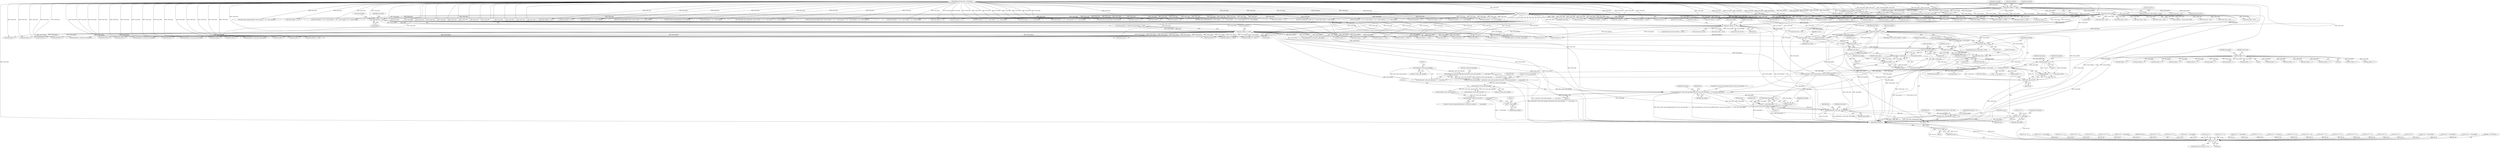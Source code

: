 digraph "0_wildmidi_660b513d99bced8783a4a5984ac2f742c74ebbdd_4@array" {
"1000539" [label="(Call,memcpy(&mdi->extra_info.copyright[strlen(mdi->extra_info.copyright) + 1], event_data, tmp_length))"];
"1000548" [label="(Call,strlen(mdi->extra_info.copyright))"];
"1000515" [label="(Call,mdi->extra_info.copyright = realloc(mdi->extra_info.copyright,(strlen(mdi->extra_info.copyright) + 1 + tmp_length + 1)))"];
"1000521" [label="(Call,realloc(mdi->extra_info.copyright,(strlen(mdi->extra_info.copyright) + 1 + tmp_length + 1)))"];
"1000528" [label="(Call,strlen(mdi->extra_info.copyright))"];
"1000494" [label="(Call,tmp_length = (tmp_length << 7) + (*event_data & 0x7f))"];
"1000497" [label="(Call,tmp_length << 7)"];
"1000476" [label="(Call,tmp_length = (tmp_length << 7) + (*event_data & 0x7f))"];
"1000479" [label="(Call,tmp_length << 7)"];
"1000353" [label="(Call,tmp_length = 0)"];
"1000482" [label="(Call,*event_data & 0x7f)"];
"1000458" [label="(Call,event_data[0] == 0x02)"];
"1000187" [label="(Call,event_data++)"];
"1000171" [label="(Call,event_data[0] >= 0x80)"];
"1000143" [label="(MethodParameterIn,uint8_t * event_data)"];
"1000179" [label="(Call,*event_data & 0xf0)"];
"1000385" [label="(Call,event_data[0] == 0x01)"];
"1000358" [label="(Call,event_data[0] == 0x00)"];
"1000490" [label="(Call,*event_data > 0x7f)"];
"1000469" [label="(Call,*event_data > 0x7f)"];
"1000500" [label="(Call,*event_data & 0x7f)"];
"1000363" [label="(Call,event_data[1] == 0x02)"];
"1000504" [label="(Call,event_data++)"];
"1000464" [label="(Call,event_data++)"];
"1000486" [label="(Call,event_data++)"];
"1000564" [label="(Call,strlen(mdi->extra_info.copyright) + 1 + tmp_length)"];
"1000571" [label="(Call,1 + tmp_length)"];
"1000620" [label="(Call,malloc(tmp_length + 1))"];
"1000618" [label="(Call,text = malloc(tmp_length + 1))"];
"1000624" [label="(Call,memcpy(text, event_data, tmp_length))"];
"1000633" [label="(Call,midi_setup_copyright(mdi, text))"];
"1000636" [label="(Call,ret_cnt += tmp_length)"];
"1001539" [label="(Call,ret_cnt == 0)"];
"1001548" [label="(Return,return ret_cnt;)"];
"1000621" [label="(Call,tmp_length + 1)"];
"1000147" [label="(Call,ret_cnt = 0)"];
"1000312" [label="(Call,event_data++)"];
"1001186" [label="(Call,(event_data[4] << 8) + event_data[5])"];
"1000468" [label="(ControlStructure,if (*event_data > 0x7f))"];
"1000571" [label="(Call,1 + tmp_length)"];
"1000474" [label="(ControlStructure,do)"];
"1000634" [label="(Identifier,mdi)"];
"1000142" [label="(MethodParameterIn,struct _mdi *mdi)"];
"1000808" [label="(Call,tmp_length << 7)"];
"1000465" [label="(Identifier,event_data)"];
"1000475" [label="(Block,)"];
"1001181" [label="(Call,event_data[3] << 16)"];
"1000630" [label="(Identifier,text)"];
"1000145" [label="(Block,)"];
"1000358" [label="(Call,event_data[0] == 0x00)"];
"1000555" [label="(Identifier,event_data)"];
"1001138" [label="(Call,mdi->events[mdi->events_size - 1].event_data.channel = event_data[2])"];
"1001292" [label="(Call,*event_data > 0x7f)"];
"1000369" [label="(Call,midi_setup_sequenceno(mdi, ((event_data[2] << 8) + event_data[3])))"];
"1000548" [label="(Call,strlen(mdi->extra_info.copyright))"];
"1000888" [label="(Call,event_data++)"];
"1000354" [label="(Identifier,tmp_length)"];
"1000798" [label="(Call,*event_data > 0x7f)"];
"1000480" [label="(Identifier,tmp_length)"];
"1001001" [label="(Call,ret_cnt += tmp_length)"];
"1000627" [label="(Identifier,tmp_length)"];
"1001175" [label="(Call,event_data[2] << 24)"];
"1000972" [label="(Call,tmp_length << 7)"];
"1000417" [label="(Call,*event_data > 0x7f)"];
"1000409" [label="(Call,*event_data & 0x7f)"];
"1001117" [label="(Call,(event_data[3] << 24) + (event_data[4] << 16) + (event_data[5] << 8) + event_data[6])"];
"1001233" [label="(Call,*event_data > 0x7f)"];
"1000367" [label="(Literal,0x02)"];
"1001538" [label="(ControlStructure,if (ret_cnt == 0))"];
"1001155" [label="(Call,ret_cnt += 7)"];
"1000464" [label="(Call,event_data++)"];
"1000561" [label="(Identifier,mdi)"];
"1001327" [label="(Call,event_data++)"];
"1000389" [label="(Literal,0x01)"];
"1000363" [label="(Call,event_data[1] == 0x02)"];
"1000504" [label="(Call,event_data++)"];
"1000360" [label="(Identifier,event_data)"];
"1000498" [label="(Identifier,tmp_length)"];
"1000392" [label="(Identifier,event_data)"];
"1000534" [label="(Call,1 + tmp_length + 1)"];
"1001084" [label="(Call,event_data[2] << 16)"];
"1000470" [label="(Call,*event_data)"];
"1000495" [label="(Identifier,tmp_length)"];
"1001118" [label="(Call,event_data[3] << 24)"];
"1000866" [label="(Call,event_data++)"];
"1000572" [label="(Literal,1)"];
"1000170" [label="(ControlStructure,if (event_data[0] >= 0x80))"];
"1000195" [label="(Identifier,command)"];
"1000224" [label="(Call,ret_cnt += 2)"];
"1000458" [label="(Call,event_data[0] == 0x02)"];
"1000501" [label="(Call,*event_data)"];
"1000529" [label="(Call,mdi->extra_info.copyright)"];
"1000770" [label="(Call,memcpy(text, event_data, tmp_length))"];
"1001311" [label="(Call,ret_cnt++)"];
"1001070" [label="(Call,event_data[0] == 0x51)"];
"1000271" [label="(Call,ret_cnt += 2)"];
"1001214" [label="(Call,(event_data[2] << 8) + event_data[3])"];
"1001270" [label="(Call,ret_cnt += tmp_length)"];
"1000462" [label="(Literal,0x02)"];
"1000793" [label="(Call,event_data++)"];
"1000547" [label="(Call,strlen(mdi->extra_info.copyright) + 1)"];
"1000598" [label="(Call,tmp_length + 1)"];
"1000620" [label="(Call,malloc(tmp_length + 1))"];
"1000906" [label="(Call,event_data++)"];
"1000714" [label="(Call,event_data[0] == 0x04)"];
"1000669" [label="(Call,event_data++)"];
"1001212" [label="(Call,midi_setup_keysignature(mdi, ((event_data[2] << 8) + event_data[3])))"];
"1000284" [label="(Call,event_data++)"];
"1001541" [label="(Literal,0)"];
"1000944" [label="(Call,*event_data > 0x7f)"];
"1001166" [label="(Call,event_data[1] == 0x04)"];
"1000483" [label="(Call,*event_data)"];
"1000493" [label="(Literal,0x7f)"];
"1000503" [label="(Literal,0x7f)"];
"1001540" [label="(Identifier,ret_cnt)"];
"1001018" [label="(Call,midi_setup_channelprefix(mdi, event_data[2]))"];
"1000342" [label="(Call,ret_cnt += 2)"];
"1000815" [label="(Call,event_data++)"];
"1000535" [label="(Literal,1)"];
"1000485" [label="(Literal,0x7f)"];
"1000643" [label="(Identifier,event_data)"];
"1000396" [label="(Call,*event_data > 0x7f)"];
"1001034" [label="(Call,event_data[1] == 0x01)"];
"1000635" [label="(Identifier,text)"];
"1000291" [label="(Call,ret_cnt += 2)"];
"1001539" [label="(Call,ret_cnt == 0)"];
"1000424" [label="(Call,tmp_length << 7)"];
"1000916" [label="(Call,memcpy(text, event_data, tmp_length))"];
"1001081" [label="(Call,_WM_midi_setup_tempo(mdi, ((event_data[2] << 16) + (event_data[3] << 8) + event_data[4])))"];
"1000506" [label="(Call,ret_cnt++)"];
"1000680" [label="(Call,tmp_length << 7)"];
"1000180" [label="(Call,*event_data)"];
"1000539" [label="(Call,memcpy(&mdi->extra_info.copyright[strlen(mdi->extra_info.copyright) + 1], event_data, tmp_length))"];
"1001172" [label="(Call,midi_setup_timesignature(mdi, ((event_data[2] << 24) + (event_data[3] << 16) + (event_data[4] << 8) + event_data[5])))"];
"1000460" [label="(Identifier,event_data)"];
"1000484" [label="(Identifier,event_data)"];
"1000359" [label="(Call,event_data[0])"];
"1000362" [label="(Literal,0x00)"];
"1000709" [label="(Call,ret_cnt += tmp_length)"];
"1000481" [label="(Literal,7)"];
"1001075" [label="(Call,event_data[1] == 0x03)"];
"1000482" [label="(Call,*event_data & 0x7f)"];
"1001123" [label="(Call,(event_data[4] << 16) + (event_data[5] << 8) + event_data[6])"];
"1000244" [label="(Call,event_data++)"];
"1000742" [label="(Call,event_data++)"];
"1000305" [label="(Call,ret_cnt++)"];
"1000251" [label="(Call,ret_cnt += 2)"];
"1000989" [label="(Call,memcpy(text, event_data, tmp_length))"];
"1000499" [label="(Literal,7)"];
"1001313" [label="(Call,*event_data > 0x7f)"];
"1000549" [label="(Call,mdi->extra_info.copyright)"];
"1000279" [label="(Call,event_data++)"];
"1000522" [label="(Call,mdi->extra_info.copyright)"];
"1001215" [label="(Call,event_data[2] << 8)"];
"1000179" [label="(Call,*event_data & 0xf0)"];
"1000652" [label="(Call,*event_data > 0x7f)"];
"1000230" [label="(Call,event_data[1] == 0)"];
"1001083" [label="(Call,(event_data[2] << 16) + (event_data[3] << 8) + event_data[4])"];
"1000469" [label="(Call,*event_data > 0x7f)"];
"1001305" [label="(Call,*event_data & 0x7F)"];
"1000177" [label="(Call,command = *event_data & 0xf0)"];
"1000725" [label="(Call,*event_data > 0x7f)"];
"1000217" [label="(Call,event_data++)"];
"1000662" [label="(Call,tmp_length << 7)"];
"1000899" [label="(Call,tmp_length << 7)"];
"1000453" [label="(Call,ret_cnt += tmp_length)"];
"1001250" [label="(Call,event_data++)"];
"1000371" [label="(Call,(event_data[2] << 8) + event_data[3])"];
"1001323" [label="(Call,*event_data & 0x7F)"];
"1000487" [label="(Identifier,event_data)"];
"1001007" [label="(Call,event_data[0] == 0x20)"];
"1000299" [label="(Call,event_data++)"];
"1001161" [label="(Call,event_data[0] == 0x58)"];
"1000497" [label="(Call,tmp_length << 7)"];
"1001098" [label="(Call,ret_cnt += 5)"];
"1000626" [label="(Identifier,event_data)"];
"1000565" [label="(Call,strlen(mdi->extra_info.copyright))"];
"1000490" [label="(Call,*event_data > 0x7f)"];
"1000385" [label="(Call,event_data[0] == 0x01)"];
"1001040" [label="(Call,midi_setup_portprefix(mdi, event_data[2]))"];
"1000391" [label="(Call,event_data++)"];
"1001519" [label="(Call,ret_cnt += sysex_len)"];
"1001045" [label="(Call,ret_cnt += 3)"];
"1000521" [label="(Call,realloc(mdi->extra_info.copyright,(strlen(mdi->extra_info.copyright) + 1 + tmp_length + 1)))"];
"1000507" [label="(Identifier,ret_cnt)"];
"1000372" [label="(Call,event_data[2] << 8)"];
"1000540" [label="(Call,&mdi->extra_info.copyright[strlen(mdi->extra_info.copyright) + 1])"];
"1001201" [label="(Call,event_data[0] == 0x59)"];
"1000628" [label="(Call,text[tmp_length] = '\0')"];
"1000351" [label="(Block,)"];
"1001104" [label="(Call,event_data[0] == 0x54)"];
"1000239" [label="(Call,event_data++)"];
"1000641" [label="(Call,event_data[0] == 0x03)"];
"1000384" [label="(ControlStructure,if (event_data[0] == 0x01))"];
"1000386" [label="(Call,event_data[0])"];
"1000622" [label="(Identifier,tmp_length)"];
"1000564" [label="(Call,strlen(mdi->extra_info.copyright) + 1 + tmp_length)"];
"1000760" [label="(Call,event_data++)"];
"1000637" [label="(Identifier,ret_cnt)"];
"1001195" [label="(Call,ret_cnt += 6)"];
"1000505" [label="(Identifier,event_data)"];
"1000427" [label="(Call,*event_data & 0x7f)"];
"1001064" [label="(Call,ret_cnt += 2)"];
"1000623" [label="(Literal,1)"];
"1000459" [label="(Call,event_data[0])"];
"1001115" [label="(Call,midi_setup_smpteoffset(mdi, ((event_data[3] << 24) + (event_data[4] << 16) + (event_data[5] << 8) + event_data[6])))"];
"1000175" [label="(Literal,0x80)"];
"1001023" [label="(Call,ret_cnt += 3)"];
"1001124" [label="(Call,event_data[4] << 16)"];
"1000621" [label="(Call,tmp_length + 1)"];
"1001174" [label="(Call,(event_data[2] << 24) + (event_data[3] << 16) + (event_data[4] << 8) + event_data[5])"];
"1001243" [label="(Call,tmp_length << 7)"];
"1000558" [label="(Call,mdi->extra_info.copyright[strlen(mdi->extra_info.copyright) + 1 + tmp_length])"];
"1000636" [label="(Call,ret_cnt += tmp_length)"];
"1001012" [label="(Call,event_data[1] == 0x01)"];
"1000871" [label="(Call,*event_data > 0x7f)"];
"1001090" [label="(Call,event_data[3] << 8)"];
"1000477" [label="(Identifier,tmp_length)"];
"1001223" [label="(Call,ret_cnt += 4)"];
"1000357" [label="(Call,(event_data[0] == 0x00) && (event_data[1] == 0x02))"];
"1001206" [label="(Call,event_data[1] == 0x02)"];
"1000479" [label="(Call,tmp_length << 7)"];
"1000597" [label="(Call,malloc(tmp_length + 1))"];
"1000431" [label="(Call,event_data++)"];
"1000380" [label="(Call,ret_cnt += 4)"];
"1000182" [label="(Literal,0xf0)"];
"1001548" [label="(Return,return ret_cnt;)"];
"1001532" [label="(ControlStructure,break;)"];
"1000881" [label="(Call,tmp_length << 7)"];
"1001534" [label="(Call,ret_cnt = 0)"];
"1000514" [label="(Block,)"];
"1000259" [label="(Call,event_data++)"];
"1001109" [label="(Call,event_data[1] == 0x05)"];
"1000697" [label="(Call,memcpy(text, event_data, tmp_length))"];
"1000330" [label="(Call,event_data++)"];
"1001029" [label="(Call,event_data[0] == 0x21)"];
"1001550" [label="(MethodReturn,uint32_t)"];
"1000544" [label="(Identifier,mdi)"];
"1000954" [label="(Call,tmp_length << 7)"];
"1000494" [label="(Call,tmp_length = (tmp_length << 7) + (*event_data & 0x7f))"];
"1001342" [label="(Call,memcpy(sysex_store, event_data, sysex_len))"];
"1000365" [label="(Identifier,event_data)"];
"1001187" [label="(Call,event_data[4] << 8)"];
"1000735" [label="(Call,tmp_length << 7)"];
"1001051" [label="(Call,event_data[0] == 0x2F)"];
"1000601" [label="(Call,memcpy(mdi->extra_info.copyright, event_data, tmp_length))"];
"1000979" [label="(Call,event_data++)"];
"1001129" [label="(Call,(event_data[5] << 8) + event_data[6])"];
"1000496" [label="(Call,(tmp_length << 7) + (*event_data & 0x7f))"];
"1000186" [label="(Call,*event_data++)"];
"1000860" [label="(Call,event_data[0] == 0x06)"];
"1000638" [label="(Identifier,tmp_length)"];
"1000515" [label="(Call,mdi->extra_info.copyright = realloc(mdi->extra_info.copyright,(strlen(mdi->extra_info.copyright) + 1 + tmp_length + 1)))"];
"1000264" [label="(Call,event_data++)"];
"1000556" [label="(Identifier,tmp_length)"];
"1000178" [label="(Identifier,command)"];
"1000457" [label="(ControlStructure,if (event_data[0] == 0x02))"];
"1000190" [label="(Call,ret_cnt++)"];
"1000624" [label="(Call,memcpy(text, event_data, tmp_length))"];
"1000486" [label="(Call,event_data++)"];
"1000687" [label="(Call,event_data++)"];
"1000355" [label="(Literal,0)"];
"1000318" [label="(Call,ret_cnt++)"];
"1000536" [label="(Call,tmp_length + 1)"];
"1000720" [label="(Call,event_data++)"];
"1000855" [label="(Call,ret_cnt += tmp_length)"];
"1001261" [label="(Call,tmp_length << 7)"];
"1000554" [label="(Literal,1)"];
"1000463" [label="(Block,)"];
"1000826" [label="(Call,tmp_length << 7)"];
"1000528" [label="(Call,strlen(mdi->extra_info.copyright))"];
"1000787" [label="(Call,event_data[0] == 0x05)"];
"1000939" [label="(Call,event_data++)"];
"1001309" [label="(Call,event_data++)"];
"1000647" [label="(Call,event_data++)"];
"1000961" [label="(Call,event_data++)"];
"1001089" [label="(Call,(event_data[3] << 8) + event_data[4])"];
"1000143" [label="(MethodParameterIn,uint8_t * event_data)"];
"1000527" [label="(Call,strlen(mdi->extra_info.copyright) + 1 + tmp_length + 1)"];
"1000325" [label="(Call,event_data++)"];
"1000172" [label="(Call,event_data[0])"];
"1000441" [label="(Call,memcpy(text, event_data, tmp_length))"];
"1000625" [label="(Identifier,text)"];
"1000833" [label="(Call,event_data++)"];
"1000491" [label="(Call,*event_data)"];
"1000353" [label="(Call,tmp_length = 0)"];
"1000467" [label="(Identifier,ret_cnt)"];
"1000478" [label="(Call,(tmp_length << 7) + (*event_data & 0x7f))"];
"1000573" [label="(Identifier,tmp_length)"];
"1000633" [label="(Call,midi_setup_copyright(mdi, text))"];
"1001180" [label="(Call,(event_data[3] << 16) + (event_data[4] << 8) + event_data[5])"];
"1000782" [label="(Call,ret_cnt += tmp_length)"];
"1000928" [label="(Call,ret_cnt += tmp_length)"];
"1000406" [label="(Call,tmp_length << 7)"];
"1000933" [label="(Call,event_data[0] == 0x07)"];
"1001228" [label="(Call,event_data++)"];
"1000476" [label="(Call,tmp_length = (tmp_length << 7) + (*event_data & 0x7f))"];
"1000212" [label="(Call,event_data++)"];
"1000502" [label="(Identifier,event_data)"];
"1000364" [label="(Call,event_data[1])"];
"1001549" [label="(Identifier,ret_cnt)"];
"1000843" [label="(Call,memcpy(text, event_data, tmp_length))"];
"1000413" [label="(Call,event_data++)"];
"1000500" [label="(Call,*event_data & 0x7f)"];
"1000619" [label="(Identifier,text)"];
"1001543" [label="(Identifier,__FUNCTION__)"];
"1000516" [label="(Call,mdi->extra_info.copyright)"];
"1000188" [label="(Identifier,event_data)"];
"1001056" [label="(Call,event_data[1] == 0x00)"];
"1001130" [label="(Call,event_data[5] << 8)"];
"1000472" [label="(Literal,0x7f)"];
"1000753" [label="(Call,tmp_length << 7)"];
"1000618" [label="(Call,text = malloc(tmp_length + 1))"];
"1000187" [label="(Call,event_data++)"];
"1000171" [label="(Call,event_data[0] >= 0x80)"];
"1000489" [label="(Identifier,ret_cnt)"];
"1000539" -> "1000514"  [label="AST: "];
"1000539" -> "1000556"  [label="CFG: "];
"1000540" -> "1000539"  [label="AST: "];
"1000555" -> "1000539"  [label="AST: "];
"1000556" -> "1000539"  [label="AST: "];
"1000561" -> "1000539"  [label="CFG: "];
"1000539" -> "1001550"  [label="DDG: &mdi->extra_info.copyright[strlen(mdi->extra_info.copyright) + 1]"];
"1000539" -> "1001550"  [label="DDG: memcpy(&mdi->extra_info.copyright[strlen(mdi->extra_info.copyright) + 1], event_data, tmp_length)"];
"1000548" -> "1000539"  [label="DDG: mdi->extra_info.copyright"];
"1000458" -> "1000539"  [label="DDG: event_data[0]"];
"1000363" -> "1000539"  [label="DDG: event_data[1]"];
"1000504" -> "1000539"  [label="DDG: event_data"];
"1000143" -> "1000539"  [label="DDG: event_data"];
"1000494" -> "1000539"  [label="DDG: tmp_length"];
"1000539" -> "1000564"  [label="DDG: tmp_length"];
"1000539" -> "1000571"  [label="DDG: tmp_length"];
"1000539" -> "1000620"  [label="DDG: tmp_length"];
"1000539" -> "1000621"  [label="DDG: tmp_length"];
"1000539" -> "1000624"  [label="DDG: event_data"];
"1000539" -> "1000624"  [label="DDG: tmp_length"];
"1000548" -> "1000547"  [label="AST: "];
"1000548" -> "1000549"  [label="CFG: "];
"1000549" -> "1000548"  [label="AST: "];
"1000554" -> "1000548"  [label="CFG: "];
"1000548" -> "1000547"  [label="DDG: mdi->extra_info.copyright"];
"1000515" -> "1000548"  [label="DDG: mdi->extra_info.copyright"];
"1000548" -> "1000565"  [label="DDG: mdi->extra_info.copyright"];
"1000515" -> "1000514"  [label="AST: "];
"1000515" -> "1000521"  [label="CFG: "];
"1000516" -> "1000515"  [label="AST: "];
"1000521" -> "1000515"  [label="AST: "];
"1000544" -> "1000515"  [label="CFG: "];
"1000515" -> "1001550"  [label="DDG: realloc(mdi->extra_info.copyright,(strlen(mdi->extra_info.copyright) + 1 + tmp_length + 1))"];
"1000521" -> "1000515"  [label="DDG: mdi->extra_info.copyright"];
"1000521" -> "1000515"  [label="DDG: strlen(mdi->extra_info.copyright) + 1 + tmp_length + 1"];
"1000521" -> "1000527"  [label="CFG: "];
"1000522" -> "1000521"  [label="AST: "];
"1000527" -> "1000521"  [label="AST: "];
"1000521" -> "1001550"  [label="DDG: strlen(mdi->extra_info.copyright) + 1 + tmp_length + 1"];
"1000528" -> "1000521"  [label="DDG: mdi->extra_info.copyright"];
"1000494" -> "1000521"  [label="DDG: tmp_length"];
"1000528" -> "1000527"  [label="AST: "];
"1000528" -> "1000529"  [label="CFG: "];
"1000529" -> "1000528"  [label="AST: "];
"1000535" -> "1000528"  [label="CFG: "];
"1000528" -> "1000527"  [label="DDG: mdi->extra_info.copyright"];
"1000494" -> "1000463"  [label="AST: "];
"1000494" -> "1000496"  [label="CFG: "];
"1000495" -> "1000494"  [label="AST: "];
"1000496" -> "1000494"  [label="AST: "];
"1000505" -> "1000494"  [label="CFG: "];
"1000494" -> "1001550"  [label="DDG: (tmp_length << 7) + (*event_data & 0x7f)"];
"1000497" -> "1000494"  [label="DDG: tmp_length"];
"1000497" -> "1000494"  [label="DDG: 7"];
"1000500" -> "1000494"  [label="DDG: *event_data"];
"1000500" -> "1000494"  [label="DDG: 0x7f"];
"1000494" -> "1000527"  [label="DDG: tmp_length"];
"1000494" -> "1000534"  [label="DDG: tmp_length"];
"1000494" -> "1000536"  [label="DDG: tmp_length"];
"1000494" -> "1000597"  [label="DDG: tmp_length"];
"1000494" -> "1000598"  [label="DDG: tmp_length"];
"1000494" -> "1000601"  [label="DDG: tmp_length"];
"1000497" -> "1000496"  [label="AST: "];
"1000497" -> "1000499"  [label="CFG: "];
"1000498" -> "1000497"  [label="AST: "];
"1000499" -> "1000497"  [label="AST: "];
"1000502" -> "1000497"  [label="CFG: "];
"1000497" -> "1000496"  [label="DDG: tmp_length"];
"1000497" -> "1000496"  [label="DDG: 7"];
"1000476" -> "1000497"  [label="DDG: tmp_length"];
"1000353" -> "1000497"  [label="DDG: tmp_length"];
"1000476" -> "1000475"  [label="AST: "];
"1000476" -> "1000478"  [label="CFG: "];
"1000477" -> "1000476"  [label="AST: "];
"1000478" -> "1000476"  [label="AST: "];
"1000487" -> "1000476"  [label="CFG: "];
"1000479" -> "1000476"  [label="DDG: tmp_length"];
"1000479" -> "1000476"  [label="DDG: 7"];
"1000482" -> "1000476"  [label="DDG: *event_data"];
"1000482" -> "1000476"  [label="DDG: 0x7f"];
"1000476" -> "1000479"  [label="DDG: tmp_length"];
"1000479" -> "1000478"  [label="AST: "];
"1000479" -> "1000481"  [label="CFG: "];
"1000480" -> "1000479"  [label="AST: "];
"1000481" -> "1000479"  [label="AST: "];
"1000484" -> "1000479"  [label="CFG: "];
"1000479" -> "1000478"  [label="DDG: tmp_length"];
"1000479" -> "1000478"  [label="DDG: 7"];
"1000353" -> "1000479"  [label="DDG: tmp_length"];
"1000353" -> "1000351"  [label="AST: "];
"1000353" -> "1000355"  [label="CFG: "];
"1000354" -> "1000353"  [label="AST: "];
"1000355" -> "1000353"  [label="AST: "];
"1000360" -> "1000353"  [label="CFG: "];
"1000353" -> "1001550"  [label="DDG: tmp_length"];
"1000353" -> "1000406"  [label="DDG: tmp_length"];
"1000353" -> "1000424"  [label="DDG: tmp_length"];
"1000353" -> "1000662"  [label="DDG: tmp_length"];
"1000353" -> "1000680"  [label="DDG: tmp_length"];
"1000353" -> "1000735"  [label="DDG: tmp_length"];
"1000353" -> "1000753"  [label="DDG: tmp_length"];
"1000353" -> "1000808"  [label="DDG: tmp_length"];
"1000353" -> "1000826"  [label="DDG: tmp_length"];
"1000353" -> "1000881"  [label="DDG: tmp_length"];
"1000353" -> "1000899"  [label="DDG: tmp_length"];
"1000353" -> "1000954"  [label="DDG: tmp_length"];
"1000353" -> "1000972"  [label="DDG: tmp_length"];
"1000353" -> "1001243"  [label="DDG: tmp_length"];
"1000353" -> "1001261"  [label="DDG: tmp_length"];
"1000482" -> "1000478"  [label="AST: "];
"1000482" -> "1000485"  [label="CFG: "];
"1000483" -> "1000482"  [label="AST: "];
"1000485" -> "1000482"  [label="AST: "];
"1000478" -> "1000482"  [label="CFG: "];
"1000482" -> "1000478"  [label="DDG: *event_data"];
"1000482" -> "1000478"  [label="DDG: 0x7f"];
"1000458" -> "1000482"  [label="DDG: event_data[0]"];
"1000490" -> "1000482"  [label="DDG: *event_data"];
"1000469" -> "1000482"  [label="DDG: *event_data"];
"1000482" -> "1000490"  [label="DDG: *event_data"];
"1000458" -> "1000457"  [label="AST: "];
"1000458" -> "1000462"  [label="CFG: "];
"1000459" -> "1000458"  [label="AST: "];
"1000462" -> "1000458"  [label="AST: "];
"1000465" -> "1000458"  [label="CFG: "];
"1000643" -> "1000458"  [label="CFG: "];
"1000458" -> "1001550"  [label="DDG: event_data[0]"];
"1000458" -> "1001550"  [label="DDG: event_data[0] == 0x02"];
"1000187" -> "1000458"  [label="DDG: event_data"];
"1000179" -> "1000458"  [label="DDG: *event_data"];
"1000385" -> "1000458"  [label="DDG: event_data[0]"];
"1000143" -> "1000458"  [label="DDG: event_data"];
"1000458" -> "1000464"  [label="DDG: event_data[0]"];
"1000458" -> "1000469"  [label="DDG: event_data[0]"];
"1000458" -> "1000486"  [label="DDG: event_data[0]"];
"1000458" -> "1000490"  [label="DDG: event_data[0]"];
"1000458" -> "1000500"  [label="DDG: event_data[0]"];
"1000458" -> "1000504"  [label="DDG: event_data[0]"];
"1000458" -> "1000601"  [label="DDG: event_data[0]"];
"1000458" -> "1000624"  [label="DDG: event_data[0]"];
"1000458" -> "1000641"  [label="DDG: event_data[0]"];
"1000187" -> "1000186"  [label="AST: "];
"1000187" -> "1000188"  [label="CFG: "];
"1000188" -> "1000187"  [label="AST: "];
"1000186" -> "1000187"  [label="CFG: "];
"1000187" -> "1001550"  [label="DDG: event_data"];
"1000171" -> "1000187"  [label="DDG: event_data[0]"];
"1000143" -> "1000187"  [label="DDG: event_data"];
"1000187" -> "1000212"  [label="DDG: event_data"];
"1000187" -> "1000230"  [label="DDG: event_data"];
"1000187" -> "1000239"  [label="DDG: event_data"];
"1000187" -> "1000259"  [label="DDG: event_data"];
"1000187" -> "1000279"  [label="DDG: event_data"];
"1000187" -> "1000299"  [label="DDG: event_data"];
"1000187" -> "1000312"  [label="DDG: event_data"];
"1000187" -> "1000325"  [label="DDG: event_data"];
"1000187" -> "1000358"  [label="DDG: event_data"];
"1000187" -> "1000363"  [label="DDG: event_data"];
"1000187" -> "1000369"  [label="DDG: event_data"];
"1000187" -> "1000372"  [label="DDG: event_data"];
"1000187" -> "1000371"  [label="DDG: event_data"];
"1000187" -> "1000385"  [label="DDG: event_data"];
"1000187" -> "1000391"  [label="DDG: event_data"];
"1000187" -> "1000464"  [label="DDG: event_data"];
"1000187" -> "1000641"  [label="DDG: event_data"];
"1000187" -> "1000647"  [label="DDG: event_data"];
"1000187" -> "1000714"  [label="DDG: event_data"];
"1000187" -> "1000720"  [label="DDG: event_data"];
"1000187" -> "1000787"  [label="DDG: event_data"];
"1000187" -> "1000793"  [label="DDG: event_data"];
"1000187" -> "1000860"  [label="DDG: event_data"];
"1000187" -> "1000866"  [label="DDG: event_data"];
"1000187" -> "1000933"  [label="DDG: event_data"];
"1000187" -> "1000939"  [label="DDG: event_data"];
"1000187" -> "1001007"  [label="DDG: event_data"];
"1000187" -> "1001012"  [label="DDG: event_data"];
"1000187" -> "1001018"  [label="DDG: event_data"];
"1000187" -> "1001029"  [label="DDG: event_data"];
"1000187" -> "1001034"  [label="DDG: event_data"];
"1000187" -> "1001040"  [label="DDG: event_data"];
"1000187" -> "1001051"  [label="DDG: event_data"];
"1000187" -> "1001056"  [label="DDG: event_data"];
"1000187" -> "1001070"  [label="DDG: event_data"];
"1000187" -> "1001075"  [label="DDG: event_data"];
"1000187" -> "1001081"  [label="DDG: event_data"];
"1000187" -> "1001084"  [label="DDG: event_data"];
"1000187" -> "1001083"  [label="DDG: event_data"];
"1000187" -> "1001090"  [label="DDG: event_data"];
"1000187" -> "1001089"  [label="DDG: event_data"];
"1000187" -> "1001104"  [label="DDG: event_data"];
"1000187" -> "1001109"  [label="DDG: event_data"];
"1000187" -> "1001115"  [label="DDG: event_data"];
"1000187" -> "1001118"  [label="DDG: event_data"];
"1000187" -> "1001117"  [label="DDG: event_data"];
"1000187" -> "1001124"  [label="DDG: event_data"];
"1000187" -> "1001123"  [label="DDG: event_data"];
"1000187" -> "1001130"  [label="DDG: event_data"];
"1000187" -> "1001129"  [label="DDG: event_data"];
"1000187" -> "1001138"  [label="DDG: event_data"];
"1000187" -> "1001161"  [label="DDG: event_data"];
"1000187" -> "1001166"  [label="DDG: event_data"];
"1000187" -> "1001172"  [label="DDG: event_data"];
"1000187" -> "1001175"  [label="DDG: event_data"];
"1000187" -> "1001174"  [label="DDG: event_data"];
"1000187" -> "1001181"  [label="DDG: event_data"];
"1000187" -> "1001180"  [label="DDG: event_data"];
"1000187" -> "1001187"  [label="DDG: event_data"];
"1000187" -> "1001186"  [label="DDG: event_data"];
"1000187" -> "1001201"  [label="DDG: event_data"];
"1000187" -> "1001206"  [label="DDG: event_data"];
"1000187" -> "1001212"  [label="DDG: event_data"];
"1000187" -> "1001215"  [label="DDG: event_data"];
"1000187" -> "1001214"  [label="DDG: event_data"];
"1000187" -> "1001228"  [label="DDG: event_data"];
"1000187" -> "1001309"  [label="DDG: event_data"];
"1000187" -> "1001327"  [label="DDG: event_data"];
"1000171" -> "1000170"  [label="AST: "];
"1000171" -> "1000175"  [label="CFG: "];
"1000172" -> "1000171"  [label="AST: "];
"1000175" -> "1000171"  [label="AST: "];
"1000178" -> "1000171"  [label="CFG: "];
"1000195" -> "1000171"  [label="CFG: "];
"1000171" -> "1001550"  [label="DDG: event_data[0]"];
"1000171" -> "1001550"  [label="DDG: event_data[0] >= 0x80"];
"1000143" -> "1000171"  [label="DDG: event_data"];
"1000171" -> "1000179"  [label="DDG: event_data[0]"];
"1000171" -> "1000212"  [label="DDG: event_data[0]"];
"1000171" -> "1000217"  [label="DDG: event_data[0]"];
"1000171" -> "1000239"  [label="DDG: event_data[0]"];
"1000171" -> "1000244"  [label="DDG: event_data[0]"];
"1000171" -> "1000259"  [label="DDG: event_data[0]"];
"1000171" -> "1000264"  [label="DDG: event_data[0]"];
"1000171" -> "1000279"  [label="DDG: event_data[0]"];
"1000171" -> "1000284"  [label="DDG: event_data[0]"];
"1000171" -> "1000299"  [label="DDG: event_data[0]"];
"1000171" -> "1000312"  [label="DDG: event_data[0]"];
"1000171" -> "1000325"  [label="DDG: event_data[0]"];
"1000171" -> "1000330"  [label="DDG: event_data[0]"];
"1000171" -> "1000358"  [label="DDG: event_data[0]"];
"1000171" -> "1001292"  [label="DDG: event_data[0]"];
"1000171" -> "1001305"  [label="DDG: event_data[0]"];
"1000171" -> "1001309"  [label="DDG: event_data[0]"];
"1000171" -> "1001313"  [label="DDG: event_data[0]"];
"1000171" -> "1001323"  [label="DDG: event_data[0]"];
"1000171" -> "1001327"  [label="DDG: event_data[0]"];
"1000171" -> "1001342"  [label="DDG: event_data[0]"];
"1000143" -> "1000141"  [label="AST: "];
"1000143" -> "1001550"  [label="DDG: event_data"];
"1000143" -> "1000212"  [label="DDG: event_data"];
"1000143" -> "1000217"  [label="DDG: event_data"];
"1000143" -> "1000230"  [label="DDG: event_data"];
"1000143" -> "1000239"  [label="DDG: event_data"];
"1000143" -> "1000244"  [label="DDG: event_data"];
"1000143" -> "1000259"  [label="DDG: event_data"];
"1000143" -> "1000264"  [label="DDG: event_data"];
"1000143" -> "1000279"  [label="DDG: event_data"];
"1000143" -> "1000284"  [label="DDG: event_data"];
"1000143" -> "1000299"  [label="DDG: event_data"];
"1000143" -> "1000312"  [label="DDG: event_data"];
"1000143" -> "1000325"  [label="DDG: event_data"];
"1000143" -> "1000330"  [label="DDG: event_data"];
"1000143" -> "1000358"  [label="DDG: event_data"];
"1000143" -> "1000363"  [label="DDG: event_data"];
"1000143" -> "1000369"  [label="DDG: event_data"];
"1000143" -> "1000372"  [label="DDG: event_data"];
"1000143" -> "1000371"  [label="DDG: event_data"];
"1000143" -> "1000385"  [label="DDG: event_data"];
"1000143" -> "1000391"  [label="DDG: event_data"];
"1000143" -> "1000413"  [label="DDG: event_data"];
"1000143" -> "1000431"  [label="DDG: event_data"];
"1000143" -> "1000441"  [label="DDG: event_data"];
"1000143" -> "1000464"  [label="DDG: event_data"];
"1000143" -> "1000486"  [label="DDG: event_data"];
"1000143" -> "1000504"  [label="DDG: event_data"];
"1000143" -> "1000601"  [label="DDG: event_data"];
"1000143" -> "1000624"  [label="DDG: event_data"];
"1000143" -> "1000641"  [label="DDG: event_data"];
"1000143" -> "1000647"  [label="DDG: event_data"];
"1000143" -> "1000669"  [label="DDG: event_data"];
"1000143" -> "1000687"  [label="DDG: event_data"];
"1000143" -> "1000697"  [label="DDG: event_data"];
"1000143" -> "1000714"  [label="DDG: event_data"];
"1000143" -> "1000720"  [label="DDG: event_data"];
"1000143" -> "1000742"  [label="DDG: event_data"];
"1000143" -> "1000760"  [label="DDG: event_data"];
"1000143" -> "1000770"  [label="DDG: event_data"];
"1000143" -> "1000787"  [label="DDG: event_data"];
"1000143" -> "1000793"  [label="DDG: event_data"];
"1000143" -> "1000815"  [label="DDG: event_data"];
"1000143" -> "1000833"  [label="DDG: event_data"];
"1000143" -> "1000843"  [label="DDG: event_data"];
"1000143" -> "1000860"  [label="DDG: event_data"];
"1000143" -> "1000866"  [label="DDG: event_data"];
"1000143" -> "1000888"  [label="DDG: event_data"];
"1000143" -> "1000906"  [label="DDG: event_data"];
"1000143" -> "1000916"  [label="DDG: event_data"];
"1000143" -> "1000933"  [label="DDG: event_data"];
"1000143" -> "1000939"  [label="DDG: event_data"];
"1000143" -> "1000961"  [label="DDG: event_data"];
"1000143" -> "1000979"  [label="DDG: event_data"];
"1000143" -> "1000989"  [label="DDG: event_data"];
"1000143" -> "1001007"  [label="DDG: event_data"];
"1000143" -> "1001012"  [label="DDG: event_data"];
"1000143" -> "1001018"  [label="DDG: event_data"];
"1000143" -> "1001029"  [label="DDG: event_data"];
"1000143" -> "1001034"  [label="DDG: event_data"];
"1000143" -> "1001040"  [label="DDG: event_data"];
"1000143" -> "1001051"  [label="DDG: event_data"];
"1000143" -> "1001056"  [label="DDG: event_data"];
"1000143" -> "1001070"  [label="DDG: event_data"];
"1000143" -> "1001075"  [label="DDG: event_data"];
"1000143" -> "1001081"  [label="DDG: event_data"];
"1000143" -> "1001084"  [label="DDG: event_data"];
"1000143" -> "1001083"  [label="DDG: event_data"];
"1000143" -> "1001090"  [label="DDG: event_data"];
"1000143" -> "1001089"  [label="DDG: event_data"];
"1000143" -> "1001104"  [label="DDG: event_data"];
"1000143" -> "1001109"  [label="DDG: event_data"];
"1000143" -> "1001115"  [label="DDG: event_data"];
"1000143" -> "1001118"  [label="DDG: event_data"];
"1000143" -> "1001117"  [label="DDG: event_data"];
"1000143" -> "1001124"  [label="DDG: event_data"];
"1000143" -> "1001123"  [label="DDG: event_data"];
"1000143" -> "1001130"  [label="DDG: event_data"];
"1000143" -> "1001129"  [label="DDG: event_data"];
"1000143" -> "1001138"  [label="DDG: event_data"];
"1000143" -> "1001161"  [label="DDG: event_data"];
"1000143" -> "1001166"  [label="DDG: event_data"];
"1000143" -> "1001172"  [label="DDG: event_data"];
"1000143" -> "1001175"  [label="DDG: event_data"];
"1000143" -> "1001174"  [label="DDG: event_data"];
"1000143" -> "1001181"  [label="DDG: event_data"];
"1000143" -> "1001180"  [label="DDG: event_data"];
"1000143" -> "1001187"  [label="DDG: event_data"];
"1000143" -> "1001186"  [label="DDG: event_data"];
"1000143" -> "1001201"  [label="DDG: event_data"];
"1000143" -> "1001206"  [label="DDG: event_data"];
"1000143" -> "1001212"  [label="DDG: event_data"];
"1000143" -> "1001215"  [label="DDG: event_data"];
"1000143" -> "1001214"  [label="DDG: event_data"];
"1000143" -> "1001228"  [label="DDG: event_data"];
"1000143" -> "1001250"  [label="DDG: event_data"];
"1000143" -> "1001309"  [label="DDG: event_data"];
"1000143" -> "1001327"  [label="DDG: event_data"];
"1000143" -> "1001342"  [label="DDG: event_data"];
"1000179" -> "1000177"  [label="AST: "];
"1000179" -> "1000182"  [label="CFG: "];
"1000180" -> "1000179"  [label="AST: "];
"1000182" -> "1000179"  [label="AST: "];
"1000177" -> "1000179"  [label="CFG: "];
"1000179" -> "1001550"  [label="DDG: *event_data"];
"1000179" -> "1000177"  [label="DDG: *event_data"];
"1000179" -> "1000177"  [label="DDG: 0xf0"];
"1000179" -> "1000358"  [label="DDG: *event_data"];
"1000179" -> "1000385"  [label="DDG: *event_data"];
"1000179" -> "1000396"  [label="DDG: *event_data"];
"1000179" -> "1000469"  [label="DDG: *event_data"];
"1000179" -> "1000641"  [label="DDG: *event_data"];
"1000179" -> "1000652"  [label="DDG: *event_data"];
"1000179" -> "1000714"  [label="DDG: *event_data"];
"1000179" -> "1000725"  [label="DDG: *event_data"];
"1000179" -> "1000787"  [label="DDG: *event_data"];
"1000179" -> "1000798"  [label="DDG: *event_data"];
"1000179" -> "1000860"  [label="DDG: *event_data"];
"1000179" -> "1000871"  [label="DDG: *event_data"];
"1000179" -> "1000933"  [label="DDG: *event_data"];
"1000179" -> "1000944"  [label="DDG: *event_data"];
"1000179" -> "1001007"  [label="DDG: *event_data"];
"1000179" -> "1001029"  [label="DDG: *event_data"];
"1000179" -> "1001051"  [label="DDG: *event_data"];
"1000179" -> "1001070"  [label="DDG: *event_data"];
"1000179" -> "1001104"  [label="DDG: *event_data"];
"1000179" -> "1001161"  [label="DDG: *event_data"];
"1000179" -> "1001201"  [label="DDG: *event_data"];
"1000179" -> "1001233"  [label="DDG: *event_data"];
"1000179" -> "1001292"  [label="DDG: *event_data"];
"1000385" -> "1000384"  [label="AST: "];
"1000385" -> "1000389"  [label="CFG: "];
"1000386" -> "1000385"  [label="AST: "];
"1000389" -> "1000385"  [label="AST: "];
"1000392" -> "1000385"  [label="CFG: "];
"1000460" -> "1000385"  [label="CFG: "];
"1000385" -> "1001550"  [label="DDG: event_data[0]"];
"1000385" -> "1001550"  [label="DDG: event_data[0] == 0x01"];
"1000358" -> "1000385"  [label="DDG: event_data[0]"];
"1000385" -> "1000391"  [label="DDG: event_data[0]"];
"1000385" -> "1000396"  [label="DDG: event_data[0]"];
"1000385" -> "1000409"  [label="DDG: event_data[0]"];
"1000385" -> "1000413"  [label="DDG: event_data[0]"];
"1000385" -> "1000417"  [label="DDG: event_data[0]"];
"1000385" -> "1000427"  [label="DDG: event_data[0]"];
"1000385" -> "1000431"  [label="DDG: event_data[0]"];
"1000385" -> "1000441"  [label="DDG: event_data[0]"];
"1000358" -> "1000357"  [label="AST: "];
"1000358" -> "1000362"  [label="CFG: "];
"1000359" -> "1000358"  [label="AST: "];
"1000362" -> "1000358"  [label="AST: "];
"1000365" -> "1000358"  [label="CFG: "];
"1000357" -> "1000358"  [label="CFG: "];
"1000358" -> "1001550"  [label="DDG: event_data[0]"];
"1000358" -> "1000357"  [label="DDG: event_data[0]"];
"1000358" -> "1000357"  [label="DDG: 0x00"];
"1000490" -> "1000474"  [label="AST: "];
"1000490" -> "1000493"  [label="CFG: "];
"1000491" -> "1000490"  [label="AST: "];
"1000493" -> "1000490"  [label="AST: "];
"1000477" -> "1000490"  [label="CFG: "];
"1000495" -> "1000490"  [label="CFG: "];
"1000490" -> "1001550"  [label="DDG: *event_data > 0x7f"];
"1000490" -> "1000500"  [label="DDG: *event_data"];
"1000469" -> "1000468"  [label="AST: "];
"1000469" -> "1000472"  [label="CFG: "];
"1000470" -> "1000469"  [label="AST: "];
"1000472" -> "1000469"  [label="AST: "];
"1000477" -> "1000469"  [label="CFG: "];
"1000495" -> "1000469"  [label="CFG: "];
"1000469" -> "1001550"  [label="DDG: *event_data > 0x7f"];
"1000469" -> "1000500"  [label="DDG: *event_data"];
"1000500" -> "1000496"  [label="AST: "];
"1000500" -> "1000503"  [label="CFG: "];
"1000501" -> "1000500"  [label="AST: "];
"1000503" -> "1000500"  [label="AST: "];
"1000496" -> "1000500"  [label="CFG: "];
"1000500" -> "1001550"  [label="DDG: *event_data"];
"1000500" -> "1000496"  [label="DDG: *event_data"];
"1000500" -> "1000496"  [label="DDG: 0x7f"];
"1000363" -> "1000357"  [label="AST: "];
"1000363" -> "1000367"  [label="CFG: "];
"1000364" -> "1000363"  [label="AST: "];
"1000367" -> "1000363"  [label="AST: "];
"1000357" -> "1000363"  [label="CFG: "];
"1000363" -> "1001550"  [label="DDG: event_data[1]"];
"1000363" -> "1000357"  [label="DDG: event_data[1]"];
"1000363" -> "1000357"  [label="DDG: 0x02"];
"1000363" -> "1000391"  [label="DDG: event_data[1]"];
"1000363" -> "1000413"  [label="DDG: event_data[1]"];
"1000363" -> "1000431"  [label="DDG: event_data[1]"];
"1000363" -> "1000441"  [label="DDG: event_data[1]"];
"1000363" -> "1000464"  [label="DDG: event_data[1]"];
"1000363" -> "1000486"  [label="DDG: event_data[1]"];
"1000363" -> "1000504"  [label="DDG: event_data[1]"];
"1000363" -> "1000601"  [label="DDG: event_data[1]"];
"1000363" -> "1000624"  [label="DDG: event_data[1]"];
"1000363" -> "1000647"  [label="DDG: event_data[1]"];
"1000363" -> "1000669"  [label="DDG: event_data[1]"];
"1000363" -> "1000687"  [label="DDG: event_data[1]"];
"1000363" -> "1000697"  [label="DDG: event_data[1]"];
"1000363" -> "1000720"  [label="DDG: event_data[1]"];
"1000363" -> "1000742"  [label="DDG: event_data[1]"];
"1000363" -> "1000760"  [label="DDG: event_data[1]"];
"1000363" -> "1000770"  [label="DDG: event_data[1]"];
"1000363" -> "1000793"  [label="DDG: event_data[1]"];
"1000363" -> "1000815"  [label="DDG: event_data[1]"];
"1000363" -> "1000833"  [label="DDG: event_data[1]"];
"1000363" -> "1000843"  [label="DDG: event_data[1]"];
"1000363" -> "1000866"  [label="DDG: event_data[1]"];
"1000363" -> "1000888"  [label="DDG: event_data[1]"];
"1000363" -> "1000906"  [label="DDG: event_data[1]"];
"1000363" -> "1000916"  [label="DDG: event_data[1]"];
"1000363" -> "1000939"  [label="DDG: event_data[1]"];
"1000363" -> "1000961"  [label="DDG: event_data[1]"];
"1000363" -> "1000979"  [label="DDG: event_data[1]"];
"1000363" -> "1000989"  [label="DDG: event_data[1]"];
"1000363" -> "1001012"  [label="DDG: event_data[1]"];
"1000363" -> "1001034"  [label="DDG: event_data[1]"];
"1000363" -> "1001056"  [label="DDG: event_data[1]"];
"1000363" -> "1001075"  [label="DDG: event_data[1]"];
"1000363" -> "1001109"  [label="DDG: event_data[1]"];
"1000363" -> "1001166"  [label="DDG: event_data[1]"];
"1000363" -> "1001206"  [label="DDG: event_data[1]"];
"1000363" -> "1001228"  [label="DDG: event_data[1]"];
"1000363" -> "1001250"  [label="DDG: event_data[1]"];
"1000504" -> "1000463"  [label="AST: "];
"1000504" -> "1000505"  [label="CFG: "];
"1000505" -> "1000504"  [label="AST: "];
"1000507" -> "1000504"  [label="CFG: "];
"1000464" -> "1000504"  [label="DDG: event_data"];
"1000486" -> "1000504"  [label="DDG: event_data"];
"1000504" -> "1000601"  [label="DDG: event_data"];
"1000464" -> "1000463"  [label="AST: "];
"1000464" -> "1000465"  [label="CFG: "];
"1000465" -> "1000464"  [label="AST: "];
"1000467" -> "1000464"  [label="CFG: "];
"1000464" -> "1000486"  [label="DDG: event_data"];
"1000486" -> "1000475"  [label="AST: "];
"1000486" -> "1000487"  [label="CFG: "];
"1000487" -> "1000486"  [label="AST: "];
"1000489" -> "1000486"  [label="CFG: "];
"1000564" -> "1000558"  [label="AST: "];
"1000564" -> "1000571"  [label="CFG: "];
"1000565" -> "1000564"  [label="AST: "];
"1000571" -> "1000564"  [label="AST: "];
"1000558" -> "1000564"  [label="CFG: "];
"1000564" -> "1001550"  [label="DDG: 1 + tmp_length"];
"1000565" -> "1000564"  [label="DDG: mdi->extra_info.copyright"];
"1000571" -> "1000573"  [label="CFG: "];
"1000572" -> "1000571"  [label="AST: "];
"1000573" -> "1000571"  [label="AST: "];
"1000620" -> "1000618"  [label="AST: "];
"1000620" -> "1000621"  [label="CFG: "];
"1000621" -> "1000620"  [label="AST: "];
"1000618" -> "1000620"  [label="CFG: "];
"1000620" -> "1001550"  [label="DDG: tmp_length + 1"];
"1000620" -> "1000618"  [label="DDG: tmp_length + 1"];
"1000601" -> "1000620"  [label="DDG: tmp_length"];
"1000618" -> "1000463"  [label="AST: "];
"1000619" -> "1000618"  [label="AST: "];
"1000625" -> "1000618"  [label="CFG: "];
"1000618" -> "1001550"  [label="DDG: malloc(tmp_length + 1)"];
"1000618" -> "1000624"  [label="DDG: text"];
"1000624" -> "1000463"  [label="AST: "];
"1000624" -> "1000627"  [label="CFG: "];
"1000625" -> "1000624"  [label="AST: "];
"1000626" -> "1000624"  [label="AST: "];
"1000627" -> "1000624"  [label="AST: "];
"1000630" -> "1000624"  [label="CFG: "];
"1000624" -> "1001550"  [label="DDG: event_data"];
"1000624" -> "1001550"  [label="DDG: memcpy(text, event_data, tmp_length)"];
"1000601" -> "1000624"  [label="DDG: event_data"];
"1000601" -> "1000624"  [label="DDG: tmp_length"];
"1000624" -> "1000633"  [label="DDG: text"];
"1000624" -> "1000636"  [label="DDG: tmp_length"];
"1000633" -> "1000463"  [label="AST: "];
"1000633" -> "1000635"  [label="CFG: "];
"1000634" -> "1000633"  [label="AST: "];
"1000635" -> "1000633"  [label="AST: "];
"1000637" -> "1000633"  [label="CFG: "];
"1000633" -> "1001550"  [label="DDG: midi_setup_copyright(mdi, text)"];
"1000633" -> "1001550"  [label="DDG: text"];
"1000633" -> "1001550"  [label="DDG: mdi"];
"1000142" -> "1000633"  [label="DDG: mdi"];
"1000628" -> "1000633"  [label="DDG: text[tmp_length]"];
"1000636" -> "1000463"  [label="AST: "];
"1000636" -> "1000638"  [label="CFG: "];
"1000637" -> "1000636"  [label="AST: "];
"1000638" -> "1000636"  [label="AST: "];
"1001532" -> "1000636"  [label="CFG: "];
"1000636" -> "1001550"  [label="DDG: tmp_length"];
"1000506" -> "1000636"  [label="DDG: ret_cnt"];
"1000636" -> "1001539"  [label="DDG: ret_cnt"];
"1001539" -> "1001538"  [label="AST: "];
"1001539" -> "1001541"  [label="CFG: "];
"1001540" -> "1001539"  [label="AST: "];
"1001541" -> "1001539"  [label="AST: "];
"1001543" -> "1001539"  [label="CFG: "];
"1001549" -> "1001539"  [label="CFG: "];
"1001539" -> "1001550"  [label="DDG: ret_cnt == 0"];
"1001539" -> "1001550"  [label="DDG: ret_cnt"];
"1000224" -> "1001539"  [label="DDG: ret_cnt"];
"1000342" -> "1001539"  [label="DDG: ret_cnt"];
"1001155" -> "1001539"  [label="DDG: ret_cnt"];
"1000782" -> "1001539"  [label="DDG: ret_cnt"];
"1001270" -> "1001539"  [label="DDG: ret_cnt"];
"1000318" -> "1001539"  [label="DDG: ret_cnt"];
"1000190" -> "1001539"  [label="DDG: ret_cnt"];
"1001001" -> "1001539"  [label="DDG: ret_cnt"];
"1000271" -> "1001539"  [label="DDG: ret_cnt"];
"1000453" -> "1001539"  [label="DDG: ret_cnt"];
"1000380" -> "1001539"  [label="DDG: ret_cnt"];
"1001223" -> "1001539"  [label="DDG: ret_cnt"];
"1000291" -> "1001539"  [label="DDG: ret_cnt"];
"1001023" -> "1001539"  [label="DDG: ret_cnt"];
"1001311" -> "1001539"  [label="DDG: ret_cnt"];
"1001534" -> "1001539"  [label="DDG: ret_cnt"];
"1001098" -> "1001539"  [label="DDG: ret_cnt"];
"1001519" -> "1001539"  [label="DDG: ret_cnt"];
"1000251" -> "1001539"  [label="DDG: ret_cnt"];
"1000928" -> "1001539"  [label="DDG: ret_cnt"];
"1000709" -> "1001539"  [label="DDG: ret_cnt"];
"1000305" -> "1001539"  [label="DDG: ret_cnt"];
"1000147" -> "1001539"  [label="DDG: ret_cnt"];
"1001195" -> "1001539"  [label="DDG: ret_cnt"];
"1001064" -> "1001539"  [label="DDG: ret_cnt"];
"1001045" -> "1001539"  [label="DDG: ret_cnt"];
"1000855" -> "1001539"  [label="DDG: ret_cnt"];
"1001539" -> "1001548"  [label="DDG: ret_cnt"];
"1001548" -> "1000145"  [label="AST: "];
"1001548" -> "1001549"  [label="CFG: "];
"1001549" -> "1001548"  [label="AST: "];
"1001550" -> "1001548"  [label="CFG: "];
"1001548" -> "1001550"  [label="DDG: <RET>"];
"1001549" -> "1001548"  [label="DDG: ret_cnt"];
"1000621" -> "1000623"  [label="CFG: "];
"1000622" -> "1000621"  [label="AST: "];
"1000623" -> "1000621"  [label="AST: "];
"1000601" -> "1000621"  [label="DDG: tmp_length"];
}
